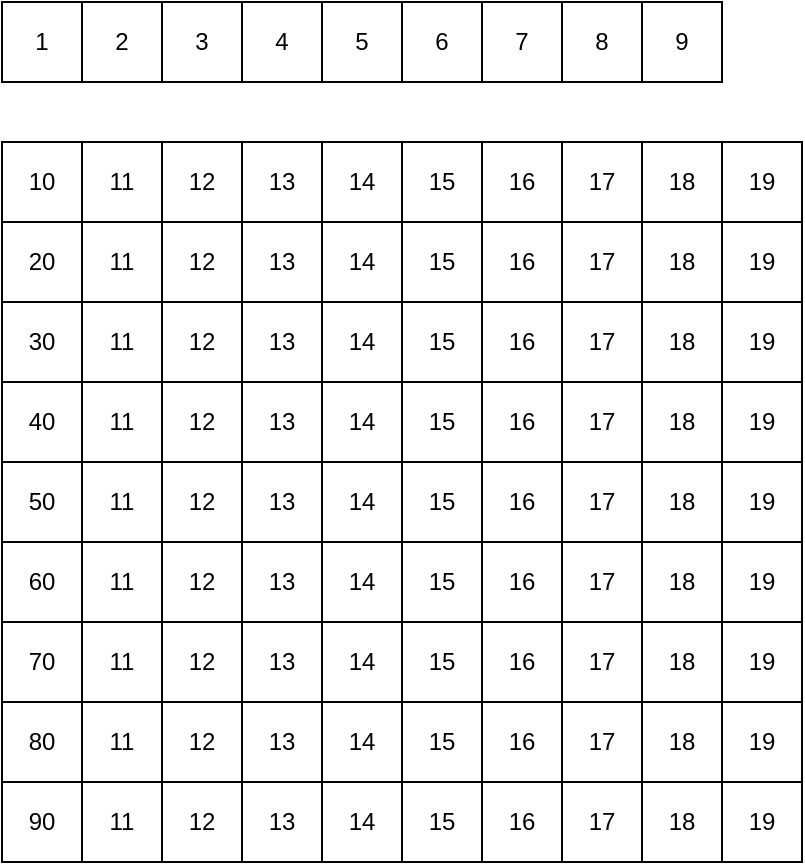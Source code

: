 <mxfile version="15.8.7" type="device"><diagram id="qlxZujzRCYKbwmN2YAzZ" name="페이지-1"><mxGraphModel dx="760" dy="591" grid="1" gridSize="10" guides="1" tooltips="1" connect="1" arrows="1" fold="1" page="1" pageScale="1" pageWidth="10000" pageHeight="10000" math="0" shadow="0"><root><mxCell id="0"/><mxCell id="1" parent="0"/><mxCell id="Piec9avHE97O7gZg9bWt-2" value="1" style="rounded=0;whiteSpace=wrap;html=1;" vertex="1" parent="1"><mxGeometry x="560" y="400" width="40" height="40" as="geometry"/></mxCell><mxCell id="Piec9avHE97O7gZg9bWt-3" value="2" style="rounded=0;whiteSpace=wrap;html=1;" vertex="1" parent="1"><mxGeometry x="600" y="400" width="40" height="40" as="geometry"/></mxCell><mxCell id="Piec9avHE97O7gZg9bWt-4" value="3" style="rounded=0;whiteSpace=wrap;html=1;" vertex="1" parent="1"><mxGeometry x="640" y="400" width="40" height="40" as="geometry"/></mxCell><mxCell id="Piec9avHE97O7gZg9bWt-5" value="4" style="rounded=0;whiteSpace=wrap;html=1;" vertex="1" parent="1"><mxGeometry x="680" y="400" width="40" height="40" as="geometry"/></mxCell><mxCell id="Piec9avHE97O7gZg9bWt-6" value="5" style="rounded=0;whiteSpace=wrap;html=1;" vertex="1" parent="1"><mxGeometry x="720" y="400" width="40" height="40" as="geometry"/></mxCell><mxCell id="Piec9avHE97O7gZg9bWt-7" value="6" style="rounded=0;whiteSpace=wrap;html=1;" vertex="1" parent="1"><mxGeometry x="760" y="400" width="40" height="40" as="geometry"/></mxCell><mxCell id="Piec9avHE97O7gZg9bWt-8" value="7" style="rounded=0;whiteSpace=wrap;html=1;" vertex="1" parent="1"><mxGeometry x="800" y="400" width="40" height="40" as="geometry"/></mxCell><mxCell id="Piec9avHE97O7gZg9bWt-9" value="8" style="rounded=0;whiteSpace=wrap;html=1;" vertex="1" parent="1"><mxGeometry x="840" y="400" width="40" height="40" as="geometry"/></mxCell><mxCell id="Piec9avHE97O7gZg9bWt-10" value="9" style="rounded=0;whiteSpace=wrap;html=1;" vertex="1" parent="1"><mxGeometry x="880" y="400" width="40" height="40" as="geometry"/></mxCell><mxCell id="Piec9avHE97O7gZg9bWt-11" value="10" style="rounded=0;whiteSpace=wrap;html=1;" vertex="1" parent="1"><mxGeometry x="560" y="470" width="40" height="40" as="geometry"/></mxCell><mxCell id="Piec9avHE97O7gZg9bWt-12" value="11" style="rounded=0;whiteSpace=wrap;html=1;" vertex="1" parent="1"><mxGeometry x="600" y="470" width="40" height="40" as="geometry"/></mxCell><mxCell id="Piec9avHE97O7gZg9bWt-13" value="12" style="rounded=0;whiteSpace=wrap;html=1;" vertex="1" parent="1"><mxGeometry x="640" y="470" width="40" height="40" as="geometry"/></mxCell><mxCell id="Piec9avHE97O7gZg9bWt-14" value="13" style="rounded=0;whiteSpace=wrap;html=1;" vertex="1" parent="1"><mxGeometry x="680" y="470" width="40" height="40" as="geometry"/></mxCell><mxCell id="Piec9avHE97O7gZg9bWt-15" value="14" style="rounded=0;whiteSpace=wrap;html=1;" vertex="1" parent="1"><mxGeometry x="720" y="470" width="40" height="40" as="geometry"/></mxCell><mxCell id="Piec9avHE97O7gZg9bWt-16" value="15" style="rounded=0;whiteSpace=wrap;html=1;" vertex="1" parent="1"><mxGeometry x="760" y="470" width="40" height="40" as="geometry"/></mxCell><mxCell id="Piec9avHE97O7gZg9bWt-17" value="16" style="rounded=0;whiteSpace=wrap;html=1;" vertex="1" parent="1"><mxGeometry x="800" y="470" width="40" height="40" as="geometry"/></mxCell><mxCell id="Piec9avHE97O7gZg9bWt-18" value="17" style="rounded=0;whiteSpace=wrap;html=1;" vertex="1" parent="1"><mxGeometry x="840" y="470" width="40" height="40" as="geometry"/></mxCell><mxCell id="Piec9avHE97O7gZg9bWt-19" value="18" style="rounded=0;whiteSpace=wrap;html=1;" vertex="1" parent="1"><mxGeometry x="880" y="470" width="40" height="40" as="geometry"/></mxCell><mxCell id="Piec9avHE97O7gZg9bWt-21" value="19" style="rounded=0;whiteSpace=wrap;html=1;" vertex="1" parent="1"><mxGeometry x="920" y="470" width="40" height="40" as="geometry"/></mxCell><mxCell id="Piec9avHE97O7gZg9bWt-22" value="20" style="rounded=0;whiteSpace=wrap;html=1;" vertex="1" parent="1"><mxGeometry x="560" y="510" width="40" height="40" as="geometry"/></mxCell><mxCell id="Piec9avHE97O7gZg9bWt-23" value="11" style="rounded=0;whiteSpace=wrap;html=1;" vertex="1" parent="1"><mxGeometry x="600" y="510" width="40" height="40" as="geometry"/></mxCell><mxCell id="Piec9avHE97O7gZg9bWt-24" value="12" style="rounded=0;whiteSpace=wrap;html=1;" vertex="1" parent="1"><mxGeometry x="640" y="510" width="40" height="40" as="geometry"/></mxCell><mxCell id="Piec9avHE97O7gZg9bWt-25" value="13" style="rounded=0;whiteSpace=wrap;html=1;" vertex="1" parent="1"><mxGeometry x="680" y="510" width="40" height="40" as="geometry"/></mxCell><mxCell id="Piec9avHE97O7gZg9bWt-26" value="14" style="rounded=0;whiteSpace=wrap;html=1;" vertex="1" parent="1"><mxGeometry x="720" y="510" width="40" height="40" as="geometry"/></mxCell><mxCell id="Piec9avHE97O7gZg9bWt-27" value="15" style="rounded=0;whiteSpace=wrap;html=1;" vertex="1" parent="1"><mxGeometry x="760" y="510" width="40" height="40" as="geometry"/></mxCell><mxCell id="Piec9avHE97O7gZg9bWt-28" value="16" style="rounded=0;whiteSpace=wrap;html=1;" vertex="1" parent="1"><mxGeometry x="800" y="510" width="40" height="40" as="geometry"/></mxCell><mxCell id="Piec9avHE97O7gZg9bWt-29" value="17" style="rounded=0;whiteSpace=wrap;html=1;" vertex="1" parent="1"><mxGeometry x="840" y="510" width="40" height="40" as="geometry"/></mxCell><mxCell id="Piec9avHE97O7gZg9bWt-30" value="18" style="rounded=0;whiteSpace=wrap;html=1;" vertex="1" parent="1"><mxGeometry x="880" y="510" width="40" height="40" as="geometry"/></mxCell><mxCell id="Piec9avHE97O7gZg9bWt-31" value="19" style="rounded=0;whiteSpace=wrap;html=1;" vertex="1" parent="1"><mxGeometry x="920" y="510" width="40" height="40" as="geometry"/></mxCell><mxCell id="Piec9avHE97O7gZg9bWt-32" value="30" style="rounded=0;whiteSpace=wrap;html=1;" vertex="1" parent="1"><mxGeometry x="560" y="550" width="40" height="40" as="geometry"/></mxCell><mxCell id="Piec9avHE97O7gZg9bWt-33" value="11" style="rounded=0;whiteSpace=wrap;html=1;" vertex="1" parent="1"><mxGeometry x="600" y="550" width="40" height="40" as="geometry"/></mxCell><mxCell id="Piec9avHE97O7gZg9bWt-34" value="12" style="rounded=0;whiteSpace=wrap;html=1;" vertex="1" parent="1"><mxGeometry x="640" y="550" width="40" height="40" as="geometry"/></mxCell><mxCell id="Piec9avHE97O7gZg9bWt-35" value="13" style="rounded=0;whiteSpace=wrap;html=1;" vertex="1" parent="1"><mxGeometry x="680" y="550" width="40" height="40" as="geometry"/></mxCell><mxCell id="Piec9avHE97O7gZg9bWt-36" value="14" style="rounded=0;whiteSpace=wrap;html=1;" vertex="1" parent="1"><mxGeometry x="720" y="550" width="40" height="40" as="geometry"/></mxCell><mxCell id="Piec9avHE97O7gZg9bWt-37" value="15" style="rounded=0;whiteSpace=wrap;html=1;" vertex="1" parent="1"><mxGeometry x="760" y="550" width="40" height="40" as="geometry"/></mxCell><mxCell id="Piec9avHE97O7gZg9bWt-38" value="16" style="rounded=0;whiteSpace=wrap;html=1;" vertex="1" parent="1"><mxGeometry x="800" y="550" width="40" height="40" as="geometry"/></mxCell><mxCell id="Piec9avHE97O7gZg9bWt-39" value="17" style="rounded=0;whiteSpace=wrap;html=1;" vertex="1" parent="1"><mxGeometry x="840" y="550" width="40" height="40" as="geometry"/></mxCell><mxCell id="Piec9avHE97O7gZg9bWt-40" value="18" style="rounded=0;whiteSpace=wrap;html=1;" vertex="1" parent="1"><mxGeometry x="880" y="550" width="40" height="40" as="geometry"/></mxCell><mxCell id="Piec9avHE97O7gZg9bWt-41" value="19" style="rounded=0;whiteSpace=wrap;html=1;" vertex="1" parent="1"><mxGeometry x="920" y="550" width="40" height="40" as="geometry"/></mxCell><mxCell id="Piec9avHE97O7gZg9bWt-42" value="40" style="rounded=0;whiteSpace=wrap;html=1;" vertex="1" parent="1"><mxGeometry x="560" y="590" width="40" height="40" as="geometry"/></mxCell><mxCell id="Piec9avHE97O7gZg9bWt-43" value="11" style="rounded=0;whiteSpace=wrap;html=1;" vertex="1" parent="1"><mxGeometry x="600" y="590" width="40" height="40" as="geometry"/></mxCell><mxCell id="Piec9avHE97O7gZg9bWt-44" value="12" style="rounded=0;whiteSpace=wrap;html=1;" vertex="1" parent="1"><mxGeometry x="640" y="590" width="40" height="40" as="geometry"/></mxCell><mxCell id="Piec9avHE97O7gZg9bWt-45" value="13" style="rounded=0;whiteSpace=wrap;html=1;" vertex="1" parent="1"><mxGeometry x="680" y="590" width="40" height="40" as="geometry"/></mxCell><mxCell id="Piec9avHE97O7gZg9bWt-46" value="14" style="rounded=0;whiteSpace=wrap;html=1;" vertex="1" parent="1"><mxGeometry x="720" y="590" width="40" height="40" as="geometry"/></mxCell><mxCell id="Piec9avHE97O7gZg9bWt-47" value="15" style="rounded=0;whiteSpace=wrap;html=1;" vertex="1" parent="1"><mxGeometry x="760" y="590" width="40" height="40" as="geometry"/></mxCell><mxCell id="Piec9avHE97O7gZg9bWt-48" value="16" style="rounded=0;whiteSpace=wrap;html=1;" vertex="1" parent="1"><mxGeometry x="800" y="590" width="40" height="40" as="geometry"/></mxCell><mxCell id="Piec9avHE97O7gZg9bWt-49" value="17" style="rounded=0;whiteSpace=wrap;html=1;" vertex="1" parent="1"><mxGeometry x="840" y="590" width="40" height="40" as="geometry"/></mxCell><mxCell id="Piec9avHE97O7gZg9bWt-50" value="18" style="rounded=0;whiteSpace=wrap;html=1;" vertex="1" parent="1"><mxGeometry x="880" y="590" width="40" height="40" as="geometry"/></mxCell><mxCell id="Piec9avHE97O7gZg9bWt-51" value="19" style="rounded=0;whiteSpace=wrap;html=1;" vertex="1" parent="1"><mxGeometry x="920" y="590" width="40" height="40" as="geometry"/></mxCell><mxCell id="Piec9avHE97O7gZg9bWt-52" value="50" style="rounded=0;whiteSpace=wrap;html=1;" vertex="1" parent="1"><mxGeometry x="560" y="630" width="40" height="40" as="geometry"/></mxCell><mxCell id="Piec9avHE97O7gZg9bWt-53" value="11" style="rounded=0;whiteSpace=wrap;html=1;" vertex="1" parent="1"><mxGeometry x="600" y="630" width="40" height="40" as="geometry"/></mxCell><mxCell id="Piec9avHE97O7gZg9bWt-54" value="12" style="rounded=0;whiteSpace=wrap;html=1;" vertex="1" parent="1"><mxGeometry x="640" y="630" width="40" height="40" as="geometry"/></mxCell><mxCell id="Piec9avHE97O7gZg9bWt-55" value="13" style="rounded=0;whiteSpace=wrap;html=1;" vertex="1" parent="1"><mxGeometry x="680" y="630" width="40" height="40" as="geometry"/></mxCell><mxCell id="Piec9avHE97O7gZg9bWt-56" value="14" style="rounded=0;whiteSpace=wrap;html=1;" vertex="1" parent="1"><mxGeometry x="720" y="630" width="40" height="40" as="geometry"/></mxCell><mxCell id="Piec9avHE97O7gZg9bWt-57" value="15" style="rounded=0;whiteSpace=wrap;html=1;" vertex="1" parent="1"><mxGeometry x="760" y="630" width="40" height="40" as="geometry"/></mxCell><mxCell id="Piec9avHE97O7gZg9bWt-58" value="16" style="rounded=0;whiteSpace=wrap;html=1;" vertex="1" parent="1"><mxGeometry x="800" y="630" width="40" height="40" as="geometry"/></mxCell><mxCell id="Piec9avHE97O7gZg9bWt-59" value="17" style="rounded=0;whiteSpace=wrap;html=1;" vertex="1" parent="1"><mxGeometry x="840" y="630" width="40" height="40" as="geometry"/></mxCell><mxCell id="Piec9avHE97O7gZg9bWt-60" value="18" style="rounded=0;whiteSpace=wrap;html=1;" vertex="1" parent="1"><mxGeometry x="880" y="630" width="40" height="40" as="geometry"/></mxCell><mxCell id="Piec9avHE97O7gZg9bWt-61" value="19" style="rounded=0;whiteSpace=wrap;html=1;" vertex="1" parent="1"><mxGeometry x="920" y="630" width="40" height="40" as="geometry"/></mxCell><mxCell id="Piec9avHE97O7gZg9bWt-62" value="60" style="rounded=0;whiteSpace=wrap;html=1;" vertex="1" parent="1"><mxGeometry x="560" y="670" width="40" height="40" as="geometry"/></mxCell><mxCell id="Piec9avHE97O7gZg9bWt-63" value="11" style="rounded=0;whiteSpace=wrap;html=1;" vertex="1" parent="1"><mxGeometry x="600" y="670" width="40" height="40" as="geometry"/></mxCell><mxCell id="Piec9avHE97O7gZg9bWt-64" value="12" style="rounded=0;whiteSpace=wrap;html=1;" vertex="1" parent="1"><mxGeometry x="640" y="670" width="40" height="40" as="geometry"/></mxCell><mxCell id="Piec9avHE97O7gZg9bWt-65" value="13" style="rounded=0;whiteSpace=wrap;html=1;" vertex="1" parent="1"><mxGeometry x="680" y="670" width="40" height="40" as="geometry"/></mxCell><mxCell id="Piec9avHE97O7gZg9bWt-66" value="14" style="rounded=0;whiteSpace=wrap;html=1;" vertex="1" parent="1"><mxGeometry x="720" y="670" width="40" height="40" as="geometry"/></mxCell><mxCell id="Piec9avHE97O7gZg9bWt-67" value="15" style="rounded=0;whiteSpace=wrap;html=1;" vertex="1" parent="1"><mxGeometry x="760" y="670" width="40" height="40" as="geometry"/></mxCell><mxCell id="Piec9avHE97O7gZg9bWt-68" value="16" style="rounded=0;whiteSpace=wrap;html=1;" vertex="1" parent="1"><mxGeometry x="800" y="670" width="40" height="40" as="geometry"/></mxCell><mxCell id="Piec9avHE97O7gZg9bWt-69" value="17" style="rounded=0;whiteSpace=wrap;html=1;" vertex="1" parent="1"><mxGeometry x="840" y="670" width="40" height="40" as="geometry"/></mxCell><mxCell id="Piec9avHE97O7gZg9bWt-70" value="18" style="rounded=0;whiteSpace=wrap;html=1;" vertex="1" parent="1"><mxGeometry x="880" y="670" width="40" height="40" as="geometry"/></mxCell><mxCell id="Piec9avHE97O7gZg9bWt-71" value="19" style="rounded=0;whiteSpace=wrap;html=1;" vertex="1" parent="1"><mxGeometry x="920" y="670" width="40" height="40" as="geometry"/></mxCell><mxCell id="Piec9avHE97O7gZg9bWt-72" value="70" style="rounded=0;whiteSpace=wrap;html=1;" vertex="1" parent="1"><mxGeometry x="560" y="710" width="40" height="40" as="geometry"/></mxCell><mxCell id="Piec9avHE97O7gZg9bWt-73" value="11" style="rounded=0;whiteSpace=wrap;html=1;" vertex="1" parent="1"><mxGeometry x="600" y="710" width="40" height="40" as="geometry"/></mxCell><mxCell id="Piec9avHE97O7gZg9bWt-74" value="12" style="rounded=0;whiteSpace=wrap;html=1;" vertex="1" parent="1"><mxGeometry x="640" y="710" width="40" height="40" as="geometry"/></mxCell><mxCell id="Piec9avHE97O7gZg9bWt-75" value="13" style="rounded=0;whiteSpace=wrap;html=1;" vertex="1" parent="1"><mxGeometry x="680" y="710" width="40" height="40" as="geometry"/></mxCell><mxCell id="Piec9avHE97O7gZg9bWt-76" value="14" style="rounded=0;whiteSpace=wrap;html=1;" vertex="1" parent="1"><mxGeometry x="720" y="710" width="40" height="40" as="geometry"/></mxCell><mxCell id="Piec9avHE97O7gZg9bWt-77" value="15" style="rounded=0;whiteSpace=wrap;html=1;" vertex="1" parent="1"><mxGeometry x="760" y="710" width="40" height="40" as="geometry"/></mxCell><mxCell id="Piec9avHE97O7gZg9bWt-78" value="16" style="rounded=0;whiteSpace=wrap;html=1;" vertex="1" parent="1"><mxGeometry x="800" y="710" width="40" height="40" as="geometry"/></mxCell><mxCell id="Piec9avHE97O7gZg9bWt-79" value="17" style="rounded=0;whiteSpace=wrap;html=1;" vertex="1" parent="1"><mxGeometry x="840" y="710" width="40" height="40" as="geometry"/></mxCell><mxCell id="Piec9avHE97O7gZg9bWt-80" value="18" style="rounded=0;whiteSpace=wrap;html=1;" vertex="1" parent="1"><mxGeometry x="880" y="710" width="40" height="40" as="geometry"/></mxCell><mxCell id="Piec9avHE97O7gZg9bWt-81" value="19" style="rounded=0;whiteSpace=wrap;html=1;" vertex="1" parent="1"><mxGeometry x="920" y="710" width="40" height="40" as="geometry"/></mxCell><mxCell id="Piec9avHE97O7gZg9bWt-82" value="80" style="rounded=0;whiteSpace=wrap;html=1;" vertex="1" parent="1"><mxGeometry x="560" y="750" width="40" height="40" as="geometry"/></mxCell><mxCell id="Piec9avHE97O7gZg9bWt-83" value="11" style="rounded=0;whiteSpace=wrap;html=1;" vertex="1" parent="1"><mxGeometry x="600" y="750" width="40" height="40" as="geometry"/></mxCell><mxCell id="Piec9avHE97O7gZg9bWt-84" value="12" style="rounded=0;whiteSpace=wrap;html=1;" vertex="1" parent="1"><mxGeometry x="640" y="750" width="40" height="40" as="geometry"/></mxCell><mxCell id="Piec9avHE97O7gZg9bWt-85" value="13" style="rounded=0;whiteSpace=wrap;html=1;" vertex="1" parent="1"><mxGeometry x="680" y="750" width="40" height="40" as="geometry"/></mxCell><mxCell id="Piec9avHE97O7gZg9bWt-86" value="14" style="rounded=0;whiteSpace=wrap;html=1;" vertex="1" parent="1"><mxGeometry x="720" y="750" width="40" height="40" as="geometry"/></mxCell><mxCell id="Piec9avHE97O7gZg9bWt-87" value="15" style="rounded=0;whiteSpace=wrap;html=1;" vertex="1" parent="1"><mxGeometry x="760" y="750" width="40" height="40" as="geometry"/></mxCell><mxCell id="Piec9avHE97O7gZg9bWt-88" value="16" style="rounded=0;whiteSpace=wrap;html=1;" vertex="1" parent="1"><mxGeometry x="800" y="750" width="40" height="40" as="geometry"/></mxCell><mxCell id="Piec9avHE97O7gZg9bWt-89" value="17" style="rounded=0;whiteSpace=wrap;html=1;" vertex="1" parent="1"><mxGeometry x="840" y="750" width="40" height="40" as="geometry"/></mxCell><mxCell id="Piec9avHE97O7gZg9bWt-90" value="18" style="rounded=0;whiteSpace=wrap;html=1;" vertex="1" parent="1"><mxGeometry x="880" y="750" width="40" height="40" as="geometry"/></mxCell><mxCell id="Piec9avHE97O7gZg9bWt-91" value="19" style="rounded=0;whiteSpace=wrap;html=1;" vertex="1" parent="1"><mxGeometry x="920" y="750" width="40" height="40" as="geometry"/></mxCell><mxCell id="Piec9avHE97O7gZg9bWt-92" value="90" style="rounded=0;whiteSpace=wrap;html=1;" vertex="1" parent="1"><mxGeometry x="560" y="790" width="40" height="40" as="geometry"/></mxCell><mxCell id="Piec9avHE97O7gZg9bWt-93" value="11" style="rounded=0;whiteSpace=wrap;html=1;" vertex="1" parent="1"><mxGeometry x="600" y="790" width="40" height="40" as="geometry"/></mxCell><mxCell id="Piec9avHE97O7gZg9bWt-94" value="12" style="rounded=0;whiteSpace=wrap;html=1;" vertex="1" parent="1"><mxGeometry x="640" y="790" width="40" height="40" as="geometry"/></mxCell><mxCell id="Piec9avHE97O7gZg9bWt-95" value="13" style="rounded=0;whiteSpace=wrap;html=1;" vertex="1" parent="1"><mxGeometry x="680" y="790" width="40" height="40" as="geometry"/></mxCell><mxCell id="Piec9avHE97O7gZg9bWt-96" value="14" style="rounded=0;whiteSpace=wrap;html=1;" vertex="1" parent="1"><mxGeometry x="720" y="790" width="40" height="40" as="geometry"/></mxCell><mxCell id="Piec9avHE97O7gZg9bWt-97" value="15" style="rounded=0;whiteSpace=wrap;html=1;" vertex="1" parent="1"><mxGeometry x="760" y="790" width="40" height="40" as="geometry"/></mxCell><mxCell id="Piec9avHE97O7gZg9bWt-98" value="16" style="rounded=0;whiteSpace=wrap;html=1;" vertex="1" parent="1"><mxGeometry x="800" y="790" width="40" height="40" as="geometry"/></mxCell><mxCell id="Piec9avHE97O7gZg9bWt-99" value="17" style="rounded=0;whiteSpace=wrap;html=1;" vertex="1" parent="1"><mxGeometry x="840" y="790" width="40" height="40" as="geometry"/></mxCell><mxCell id="Piec9avHE97O7gZg9bWt-100" value="18" style="rounded=0;whiteSpace=wrap;html=1;" vertex="1" parent="1"><mxGeometry x="880" y="790" width="40" height="40" as="geometry"/></mxCell><mxCell id="Piec9avHE97O7gZg9bWt-101" value="19" style="rounded=0;whiteSpace=wrap;html=1;" vertex="1" parent="1"><mxGeometry x="920" y="790" width="40" height="40" as="geometry"/></mxCell></root></mxGraphModel></diagram></mxfile>